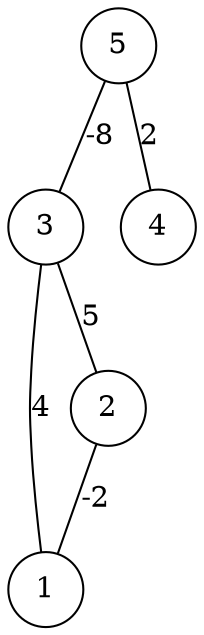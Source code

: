 graph { 
	 fontname="Helvetica,Arial,sans-serif" 
	 node [shape = circle]; 
	 5 -- 3 [label = "-8"];
	 5 -- 4 [label = "2"];
	 3 -- 1 [label = "4"];
	 3 -- 2 [label = "5"];
	 2 -- 1 [label = "-2"];
	 1;
	 2;
	 3;
	 4;
	 5;
}
